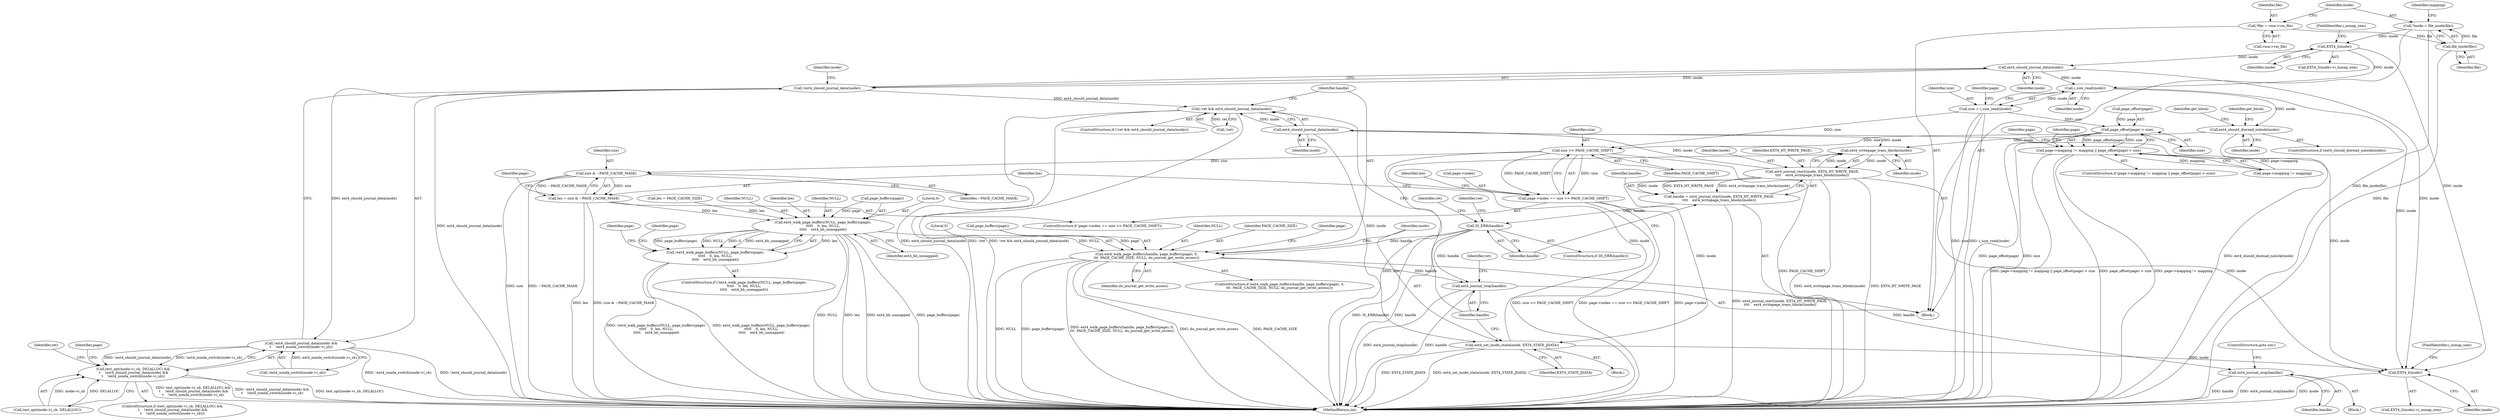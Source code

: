 digraph "0_linux_ea3d7209ca01da209cda6f0dea8be9cc4b7a933b_5@pointer" {
"1000164" [label="(Call,ext4_should_journal_data(inode))"];
"1000152" [label="(Call,EXT4_I(inode))"];
"1000125" [label="(Call,*inode = file_inode(file))"];
"1000127" [label="(Call,file_inode(file))"];
"1000119" [label="(Call,*file = vma->vm_file)"];
"1000163" [label="(Call,!ext4_should_journal_data(inode))"];
"1000162" [label="(Call,!ext4_should_journal_data(inode) &&\n\t    !ext4_nonda_switch(inode->i_sb))"];
"1000156" [label="(Call,test_opt(inode->i_sb, DELALLOC) &&\n \t    !ext4_should_journal_data(inode) &&\n\t    !ext4_nonda_switch(inode->i_sb))"];
"1000289" [label="(Call,!ret && ext4_should_journal_data(inode))"];
"1000196" [label="(Call,i_size_read(inode))"];
"1000194" [label="(Call,size = i_size_read(inode))"];
"1000205" [label="(Call,page_offset(page) > size)"];
"1000199" [label="(Call,page->mapping != mapping || page_offset(page) > size)"];
"1000221" [label="(Call,size >> PAGE_CACHE_SHIFT)"];
"1000217" [label="(Call,page->index == size >> PAGE_CACHE_SHIFT)"];
"1000226" [label="(Call,size & ~PAGE_CACHE_MASK)"];
"1000224" [label="(Call,len = size & ~PAGE_CACHE_MASK)"];
"1000239" [label="(Call,ext4_walk_page_buffers(NULL, page_buffers(page),\n\t\t\t\t\t    0, len, NULL,\n\t\t\t\t\t    ext4_bh_unmapped))"];
"1000238" [label="(Call,!ext4_walk_page_buffers(NULL, page_buffers(page),\n\t\t\t\t\t    0, len, NULL,\n\t\t\t\t\t    ext4_bh_unmapped))"];
"1000296" [label="(Call,ext4_walk_page_buffers(handle, page_buffers(page), 0,\n\t\t\t  PAGE_CACHE_SIZE, NULL, do_journal_get_write_access))"];
"1000310" [label="(Call,ext4_journal_stop(handle))"];
"1000316" [label="(Call,ext4_journal_stop(handle))"];
"1000257" [label="(Call,ext4_should_dioread_nolock(inode))"];
"1000272" [label="(Call,ext4_writepage_trans_blocks(inode))"];
"1000269" [label="(Call,ext4_journal_start(inode, EXT4_HT_WRITE_PAGE,\n\t\t\t\t    ext4_writepage_trans_blocks(inode)))"];
"1000267" [label="(Call,handle = ext4_journal_start(inode, EXT4_HT_WRITE_PAGE,\n\t\t\t\t    ext4_writepage_trans_blocks(inode)))"];
"1000275" [label="(Call,IS_ERR(handle))"];
"1000292" [label="(Call,ext4_should_journal_data(inode))"];
"1000313" [label="(Call,ext4_set_inode_state(inode, EXT4_STATE_JDATA))"];
"1000340" [label="(Call,EXT4_I(inode))"];
"1000241" [label="(Call,page_buffers(page))"];
"1000243" [label="(Literal,0)"];
"1000231" [label="(Identifier,len)"];
"1000269" [label="(Call,ext4_journal_start(inode, EXT4_HT_WRITE_PAGE,\n\t\t\t\t    ext4_writepage_trans_blocks(inode)))"];
"1000321" [label="(Identifier,ret)"];
"1000200" [label="(Call,page->mapping != mapping)"];
"1000222" [label="(Identifier,size)"];
"1000152" [label="(Call,EXT4_I(inode))"];
"1000314" [label="(Identifier,inode)"];
"1000256" [label="(ControlStructure,if (ext4_should_dioread_nolock(inode)))"];
"1000108" [label="(Block,)"];
"1000249" [label="(Identifier,page)"];
"1000225" [label="(Identifier,len)"];
"1000283" [label="(Identifier,ret)"];
"1000199" [label="(Call,page->mapping != mapping || page_offset(page) > size)"];
"1000246" [label="(Identifier,ext4_bh_unmapped)"];
"1000289" [label="(Call,!ret && ext4_should_journal_data(inode))"];
"1000157" [label="(Call,test_opt(inode->i_sb, DELALLOC))"];
"1000228" [label="(Identifier,~PAGE_CACHE_MASK)"];
"1000127" [label="(Call,file_inode(file))"];
"1000317" [label="(Identifier,handle)"];
"1000120" [label="(Identifier,file)"];
"1000257" [label="(Call,ext4_should_dioread_nolock(inode))"];
"1000271" [label="(Identifier,EXT4_HT_WRITE_PAGE)"];
"1000316" [label="(Call,ext4_journal_stop(handle))"];
"1000311" [label="(Identifier,handle)"];
"1000292" [label="(Call,ext4_should_journal_data(inode))"];
"1000219" [label="(Identifier,page)"];
"1000275" [label="(Call,IS_ERR(handle))"];
"1000230" [label="(Call,len = PAGE_CACHE_SIZE)"];
"1000310" [label="(Call,ext4_journal_stop(handle))"];
"1000195" [label="(Identifier,size)"];
"1000245" [label="(Identifier,NULL)"];
"1000227" [label="(Identifier,size)"];
"1000125" [label="(Call,*inode = file_inode(file))"];
"1000303" [label="(Identifier,do_journal_get_write_access)"];
"1000128" [label="(Identifier,file)"];
"1000205" [label="(Call,page_offset(page) > size)"];
"1000313" [label="(Call,ext4_set_inode_state(inode, EXT4_STATE_JDATA))"];
"1000226" [label="(Call,size & ~PAGE_CACHE_MASK)"];
"1000244" [label="(Identifier,len)"];
"1000131" [label="(Identifier,mapping)"];
"1000264" [label="(Identifier,get_block)"];
"1000162" [label="(Call,!ext4_should_journal_data(inode) &&\n\t    !ext4_nonda_switch(inode->i_sb))"];
"1000202" [label="(Identifier,page)"];
"1000304" [label="(Block,)"];
"1000302" [label="(Identifier,NULL)"];
"1000216" [label="(ControlStructure,if (page->index == size >> PAGE_CACHE_SHIFT))"];
"1000238" [label="(Call,!ext4_walk_page_buffers(NULL, page_buffers(page),\n\t\t\t\t\t    0, len, NULL,\n\t\t\t\t\t    ext4_bh_unmapped))"];
"1000175" [label="(Identifier,ret)"];
"1000268" [label="(Identifier,handle)"];
"1000301" [label="(Identifier,PAGE_CACHE_SIZE)"];
"1000260" [label="(Identifier,get_block)"];
"1000273" [label="(Identifier,inode)"];
"1000288" [label="(ControlStructure,if (!ret && ext4_should_journal_data(inode)))"];
"1000126" [label="(Identifier,inode)"];
"1000270" [label="(Identifier,inode)"];
"1000198" [label="(ControlStructure,if (page->mapping != mapping || page_offset(page) > size))"];
"1000208" [label="(Identifier,size)"];
"1000154" [label="(FieldIdentifier,i_mmap_sem)"];
"1000315" [label="(Identifier,EXT4_STATE_JDATA)"];
"1000193" [label="(Identifier,page)"];
"1000306" [label="(Identifier,page)"];
"1000267" [label="(Call,handle = ext4_journal_start(inode, EXT4_HT_WRITE_PAGE,\n\t\t\t\t    ext4_writepage_trans_blocks(inode)))"];
"1000339" [label="(Call,EXT4_I(inode)->i_mmap_sem)"];
"1000121" [label="(Call,vma->vm_file)"];
"1000153" [label="(Identifier,inode)"];
"1000217" [label="(Call,page->index == size >> PAGE_CACHE_SHIFT)"];
"1000295" [label="(ControlStructure,if (ext4_walk_page_buffers(handle, page_buffers(page), 0,\n\t\t\t  PAGE_CACHE_SIZE, NULL, do_journal_get_write_access)))"];
"1000155" [label="(ControlStructure,if (test_opt(inode->i_sb, DELALLOC) &&\n \t    !ext4_should_journal_data(inode) &&\n\t    !ext4_nonda_switch(inode->i_sb)))"];
"1000341" [label="(Identifier,inode)"];
"1000239" [label="(Call,ext4_walk_page_buffers(NULL, page_buffers(page),\n\t\t\t\t\t    0, len, NULL,\n\t\t\t\t\t    ext4_bh_unmapped))"];
"1000297" [label="(Identifier,handle)"];
"1000298" [label="(Call,page_buffers(page))"];
"1000272" [label="(Call,ext4_writepage_trans_blocks(inode))"];
"1000258" [label="(Identifier,inode)"];
"1000290" [label="(Call,!ret)"];
"1000349" [label="(MethodReturn,int)"];
"1000165" [label="(Identifier,inode)"];
"1000300" [label="(Literal,0)"];
"1000197" [label="(Identifier,inode)"];
"1000164" [label="(Call,ext4_should_journal_data(inode))"];
"1000276" [label="(Identifier,handle)"];
"1000223" [label="(Identifier,PAGE_CACHE_SHIFT)"];
"1000237" [label="(ControlStructure,if (!ext4_walk_page_buffers(NULL, page_buffers(page),\n\t\t\t\t\t    0, len, NULL,\n\t\t\t\t\t    ext4_bh_unmapped)))"];
"1000169" [label="(Identifier,inode)"];
"1000296" [label="(Call,ext4_walk_page_buffers(handle, page_buffers(page), 0,\n\t\t\t  PAGE_CACHE_SIZE, NULL, do_journal_get_write_access))"];
"1000235" [label="(Identifier,page)"];
"1000194" [label="(Call,size = i_size_read(inode))"];
"1000274" [label="(ControlStructure,if (IS_ERR(handle)))"];
"1000166" [label="(Call,!ext4_nonda_switch(inode->i_sb))"];
"1000218" [label="(Call,page->index)"];
"1000293" [label="(Identifier,inode)"];
"1000206" [label="(Call,page_offset(page))"];
"1000279" [label="(Identifier,ret)"];
"1000224" [label="(Call,len = size & ~PAGE_CACHE_MASK)"];
"1000221" [label="(Call,size >> PAGE_CACHE_SHIFT)"];
"1000294" [label="(Block,)"];
"1000151" [label="(Call,EXT4_I(inode)->i_mmap_sem)"];
"1000342" [label="(FieldIdentifier,i_mmap_sem)"];
"1000240" [label="(Identifier,NULL)"];
"1000312" [label="(ControlStructure,goto out;)"];
"1000340" [label="(Call,EXT4_I(inode))"];
"1000156" [label="(Call,test_opt(inode->i_sb, DELALLOC) &&\n \t    !ext4_should_journal_data(inode) &&\n\t    !ext4_nonda_switch(inode->i_sb))"];
"1000196" [label="(Call,i_size_read(inode))"];
"1000255" [label="(Identifier,page)"];
"1000119" [label="(Call,*file = vma->vm_file)"];
"1000211" [label="(Identifier,page)"];
"1000163" [label="(Call,!ext4_should_journal_data(inode))"];
"1000164" -> "1000163"  [label="AST: "];
"1000164" -> "1000165"  [label="CFG: "];
"1000165" -> "1000164"  [label="AST: "];
"1000163" -> "1000164"  [label="CFG: "];
"1000164" -> "1000163"  [label="DDG: inode"];
"1000152" -> "1000164"  [label="DDG: inode"];
"1000164" -> "1000196"  [label="DDG: inode"];
"1000164" -> "1000340"  [label="DDG: inode"];
"1000152" -> "1000151"  [label="AST: "];
"1000152" -> "1000153"  [label="CFG: "];
"1000153" -> "1000152"  [label="AST: "];
"1000154" -> "1000152"  [label="CFG: "];
"1000125" -> "1000152"  [label="DDG: inode"];
"1000152" -> "1000196"  [label="DDG: inode"];
"1000152" -> "1000340"  [label="DDG: inode"];
"1000125" -> "1000108"  [label="AST: "];
"1000125" -> "1000127"  [label="CFG: "];
"1000126" -> "1000125"  [label="AST: "];
"1000127" -> "1000125"  [label="AST: "];
"1000131" -> "1000125"  [label="CFG: "];
"1000125" -> "1000349"  [label="DDG: file_inode(file)"];
"1000127" -> "1000125"  [label="DDG: file"];
"1000127" -> "1000128"  [label="CFG: "];
"1000128" -> "1000127"  [label="AST: "];
"1000127" -> "1000349"  [label="DDG: file"];
"1000119" -> "1000127"  [label="DDG: file"];
"1000119" -> "1000108"  [label="AST: "];
"1000119" -> "1000121"  [label="CFG: "];
"1000120" -> "1000119"  [label="AST: "];
"1000121" -> "1000119"  [label="AST: "];
"1000126" -> "1000119"  [label="CFG: "];
"1000163" -> "1000162"  [label="AST: "];
"1000169" -> "1000163"  [label="CFG: "];
"1000162" -> "1000163"  [label="CFG: "];
"1000163" -> "1000349"  [label="DDG: ext4_should_journal_data(inode)"];
"1000163" -> "1000162"  [label="DDG: ext4_should_journal_data(inode)"];
"1000163" -> "1000289"  [label="DDG: ext4_should_journal_data(inode)"];
"1000162" -> "1000156"  [label="AST: "];
"1000162" -> "1000166"  [label="CFG: "];
"1000166" -> "1000162"  [label="AST: "];
"1000156" -> "1000162"  [label="CFG: "];
"1000162" -> "1000349"  [label="DDG: !ext4_nonda_switch(inode->i_sb)"];
"1000162" -> "1000349"  [label="DDG: !ext4_should_journal_data(inode)"];
"1000162" -> "1000156"  [label="DDG: !ext4_should_journal_data(inode)"];
"1000162" -> "1000156"  [label="DDG: !ext4_nonda_switch(inode->i_sb)"];
"1000166" -> "1000162"  [label="DDG: ext4_nonda_switch(inode->i_sb)"];
"1000156" -> "1000155"  [label="AST: "];
"1000156" -> "1000157"  [label="CFG: "];
"1000157" -> "1000156"  [label="AST: "];
"1000175" -> "1000156"  [label="CFG: "];
"1000193" -> "1000156"  [label="CFG: "];
"1000156" -> "1000349"  [label="DDG: test_opt(inode->i_sb, DELALLOC)"];
"1000156" -> "1000349"  [label="DDG: test_opt(inode->i_sb, DELALLOC) &&\n \t    !ext4_should_journal_data(inode) &&\n\t    !ext4_nonda_switch(inode->i_sb)"];
"1000156" -> "1000349"  [label="DDG: !ext4_should_journal_data(inode) &&\n\t    !ext4_nonda_switch(inode->i_sb)"];
"1000157" -> "1000156"  [label="DDG: inode->i_sb"];
"1000157" -> "1000156"  [label="DDG: DELALLOC"];
"1000289" -> "1000288"  [label="AST: "];
"1000289" -> "1000290"  [label="CFG: "];
"1000289" -> "1000292"  [label="CFG: "];
"1000290" -> "1000289"  [label="AST: "];
"1000292" -> "1000289"  [label="AST: "];
"1000297" -> "1000289"  [label="CFG: "];
"1000317" -> "1000289"  [label="CFG: "];
"1000289" -> "1000349"  [label="DDG: ext4_should_journal_data(inode)"];
"1000289" -> "1000349"  [label="DDG: !ret"];
"1000289" -> "1000349"  [label="DDG: !ret && ext4_should_journal_data(inode)"];
"1000290" -> "1000289"  [label="DDG: ret"];
"1000292" -> "1000289"  [label="DDG: inode"];
"1000196" -> "1000194"  [label="AST: "];
"1000196" -> "1000197"  [label="CFG: "];
"1000197" -> "1000196"  [label="AST: "];
"1000194" -> "1000196"  [label="CFG: "];
"1000196" -> "1000194"  [label="DDG: inode"];
"1000196" -> "1000257"  [label="DDG: inode"];
"1000196" -> "1000340"  [label="DDG: inode"];
"1000194" -> "1000108"  [label="AST: "];
"1000195" -> "1000194"  [label="AST: "];
"1000202" -> "1000194"  [label="CFG: "];
"1000194" -> "1000349"  [label="DDG: size"];
"1000194" -> "1000349"  [label="DDG: i_size_read(inode)"];
"1000194" -> "1000205"  [label="DDG: size"];
"1000194" -> "1000221"  [label="DDG: size"];
"1000205" -> "1000199"  [label="AST: "];
"1000205" -> "1000208"  [label="CFG: "];
"1000206" -> "1000205"  [label="AST: "];
"1000208" -> "1000205"  [label="AST: "];
"1000199" -> "1000205"  [label="CFG: "];
"1000205" -> "1000349"  [label="DDG: page_offset(page)"];
"1000205" -> "1000349"  [label="DDG: size"];
"1000205" -> "1000199"  [label="DDG: page_offset(page)"];
"1000205" -> "1000199"  [label="DDG: size"];
"1000206" -> "1000205"  [label="DDG: page"];
"1000205" -> "1000221"  [label="DDG: size"];
"1000199" -> "1000198"  [label="AST: "];
"1000199" -> "1000200"  [label="CFG: "];
"1000200" -> "1000199"  [label="AST: "];
"1000211" -> "1000199"  [label="CFG: "];
"1000219" -> "1000199"  [label="CFG: "];
"1000199" -> "1000349"  [label="DDG: page->mapping != mapping"];
"1000199" -> "1000349"  [label="DDG: page->mapping != mapping || page_offset(page) > size"];
"1000199" -> "1000349"  [label="DDG: page_offset(page) > size"];
"1000200" -> "1000199"  [label="DDG: page->mapping"];
"1000200" -> "1000199"  [label="DDG: mapping"];
"1000221" -> "1000217"  [label="AST: "];
"1000221" -> "1000223"  [label="CFG: "];
"1000222" -> "1000221"  [label="AST: "];
"1000223" -> "1000221"  [label="AST: "];
"1000217" -> "1000221"  [label="CFG: "];
"1000221" -> "1000349"  [label="DDG: PAGE_CACHE_SHIFT"];
"1000221" -> "1000349"  [label="DDG: size"];
"1000221" -> "1000217"  [label="DDG: size"];
"1000221" -> "1000217"  [label="DDG: PAGE_CACHE_SHIFT"];
"1000221" -> "1000226"  [label="DDG: size"];
"1000217" -> "1000216"  [label="AST: "];
"1000218" -> "1000217"  [label="AST: "];
"1000225" -> "1000217"  [label="CFG: "];
"1000231" -> "1000217"  [label="CFG: "];
"1000217" -> "1000349"  [label="DDG: size >> PAGE_CACHE_SHIFT"];
"1000217" -> "1000349"  [label="DDG: page->index == size >> PAGE_CACHE_SHIFT"];
"1000217" -> "1000349"  [label="DDG: page->index"];
"1000226" -> "1000224"  [label="AST: "];
"1000226" -> "1000228"  [label="CFG: "];
"1000227" -> "1000226"  [label="AST: "];
"1000228" -> "1000226"  [label="AST: "];
"1000224" -> "1000226"  [label="CFG: "];
"1000226" -> "1000349"  [label="DDG: size"];
"1000226" -> "1000349"  [label="DDG: ~PAGE_CACHE_MASK"];
"1000226" -> "1000224"  [label="DDG: size"];
"1000226" -> "1000224"  [label="DDG: ~PAGE_CACHE_MASK"];
"1000224" -> "1000216"  [label="AST: "];
"1000225" -> "1000224"  [label="AST: "];
"1000235" -> "1000224"  [label="CFG: "];
"1000224" -> "1000349"  [label="DDG: len"];
"1000224" -> "1000349"  [label="DDG: size & ~PAGE_CACHE_MASK"];
"1000224" -> "1000239"  [label="DDG: len"];
"1000239" -> "1000238"  [label="AST: "];
"1000239" -> "1000246"  [label="CFG: "];
"1000240" -> "1000239"  [label="AST: "];
"1000241" -> "1000239"  [label="AST: "];
"1000243" -> "1000239"  [label="AST: "];
"1000244" -> "1000239"  [label="AST: "];
"1000245" -> "1000239"  [label="AST: "];
"1000246" -> "1000239"  [label="AST: "];
"1000238" -> "1000239"  [label="CFG: "];
"1000239" -> "1000349"  [label="DDG: NULL"];
"1000239" -> "1000349"  [label="DDG: len"];
"1000239" -> "1000349"  [label="DDG: ext4_bh_unmapped"];
"1000239" -> "1000349"  [label="DDG: page_buffers(page)"];
"1000239" -> "1000238"  [label="DDG: len"];
"1000239" -> "1000238"  [label="DDG: page_buffers(page)"];
"1000239" -> "1000238"  [label="DDG: NULL"];
"1000239" -> "1000238"  [label="DDG: 0"];
"1000239" -> "1000238"  [label="DDG: ext4_bh_unmapped"];
"1000241" -> "1000239"  [label="DDG: page"];
"1000230" -> "1000239"  [label="DDG: len"];
"1000239" -> "1000296"  [label="DDG: NULL"];
"1000238" -> "1000237"  [label="AST: "];
"1000249" -> "1000238"  [label="CFG: "];
"1000255" -> "1000238"  [label="CFG: "];
"1000238" -> "1000349"  [label="DDG: ext4_walk_page_buffers(NULL, page_buffers(page),\n\t\t\t\t\t    0, len, NULL,\n\t\t\t\t\t    ext4_bh_unmapped)"];
"1000238" -> "1000349"  [label="DDG: !ext4_walk_page_buffers(NULL, page_buffers(page),\n\t\t\t\t\t    0, len, NULL,\n\t\t\t\t\t    ext4_bh_unmapped)"];
"1000296" -> "1000295"  [label="AST: "];
"1000296" -> "1000303"  [label="CFG: "];
"1000297" -> "1000296"  [label="AST: "];
"1000298" -> "1000296"  [label="AST: "];
"1000300" -> "1000296"  [label="AST: "];
"1000301" -> "1000296"  [label="AST: "];
"1000302" -> "1000296"  [label="AST: "];
"1000303" -> "1000296"  [label="AST: "];
"1000306" -> "1000296"  [label="CFG: "];
"1000314" -> "1000296"  [label="CFG: "];
"1000296" -> "1000349"  [label="DDG: page_buffers(page)"];
"1000296" -> "1000349"  [label="DDG: ext4_walk_page_buffers(handle, page_buffers(page), 0,\n\t\t\t  PAGE_CACHE_SIZE, NULL, do_journal_get_write_access)"];
"1000296" -> "1000349"  [label="DDG: do_journal_get_write_access"];
"1000296" -> "1000349"  [label="DDG: PAGE_CACHE_SIZE"];
"1000296" -> "1000349"  [label="DDG: NULL"];
"1000275" -> "1000296"  [label="DDG: handle"];
"1000298" -> "1000296"  [label="DDG: page"];
"1000296" -> "1000310"  [label="DDG: handle"];
"1000296" -> "1000316"  [label="DDG: handle"];
"1000310" -> "1000304"  [label="AST: "];
"1000310" -> "1000311"  [label="CFG: "];
"1000311" -> "1000310"  [label="AST: "];
"1000312" -> "1000310"  [label="CFG: "];
"1000310" -> "1000349"  [label="DDG: ext4_journal_stop(handle)"];
"1000310" -> "1000349"  [label="DDG: handle"];
"1000316" -> "1000108"  [label="AST: "];
"1000316" -> "1000317"  [label="CFG: "];
"1000317" -> "1000316"  [label="AST: "];
"1000321" -> "1000316"  [label="CFG: "];
"1000316" -> "1000349"  [label="DDG: ext4_journal_stop(handle)"];
"1000316" -> "1000349"  [label="DDG: handle"];
"1000275" -> "1000316"  [label="DDG: handle"];
"1000257" -> "1000256"  [label="AST: "];
"1000257" -> "1000258"  [label="CFG: "];
"1000258" -> "1000257"  [label="AST: "];
"1000260" -> "1000257"  [label="CFG: "];
"1000264" -> "1000257"  [label="CFG: "];
"1000257" -> "1000349"  [label="DDG: ext4_should_dioread_nolock(inode)"];
"1000257" -> "1000272"  [label="DDG: inode"];
"1000272" -> "1000269"  [label="AST: "];
"1000272" -> "1000273"  [label="CFG: "];
"1000273" -> "1000272"  [label="AST: "];
"1000269" -> "1000272"  [label="CFG: "];
"1000272" -> "1000269"  [label="DDG: inode"];
"1000292" -> "1000272"  [label="DDG: inode"];
"1000269" -> "1000272"  [label="DDG: inode"];
"1000313" -> "1000272"  [label="DDG: inode"];
"1000269" -> "1000267"  [label="AST: "];
"1000270" -> "1000269"  [label="AST: "];
"1000271" -> "1000269"  [label="AST: "];
"1000267" -> "1000269"  [label="CFG: "];
"1000269" -> "1000349"  [label="DDG: ext4_writepage_trans_blocks(inode)"];
"1000269" -> "1000349"  [label="DDG: EXT4_HT_WRITE_PAGE"];
"1000269" -> "1000267"  [label="DDG: inode"];
"1000269" -> "1000267"  [label="DDG: EXT4_HT_WRITE_PAGE"];
"1000269" -> "1000267"  [label="DDG: ext4_writepage_trans_blocks(inode)"];
"1000269" -> "1000292"  [label="DDG: inode"];
"1000269" -> "1000313"  [label="DDG: inode"];
"1000269" -> "1000340"  [label="DDG: inode"];
"1000267" -> "1000108"  [label="AST: "];
"1000268" -> "1000267"  [label="AST: "];
"1000276" -> "1000267"  [label="CFG: "];
"1000267" -> "1000349"  [label="DDG: ext4_journal_start(inode, EXT4_HT_WRITE_PAGE,\n\t\t\t\t    ext4_writepage_trans_blocks(inode))"];
"1000267" -> "1000275"  [label="DDG: handle"];
"1000275" -> "1000274"  [label="AST: "];
"1000275" -> "1000276"  [label="CFG: "];
"1000276" -> "1000275"  [label="AST: "];
"1000279" -> "1000275"  [label="CFG: "];
"1000283" -> "1000275"  [label="CFG: "];
"1000275" -> "1000349"  [label="DDG: IS_ERR(handle)"];
"1000275" -> "1000349"  [label="DDG: handle"];
"1000292" -> "1000293"  [label="CFG: "];
"1000293" -> "1000292"  [label="AST: "];
"1000292" -> "1000313"  [label="DDG: inode"];
"1000292" -> "1000340"  [label="DDG: inode"];
"1000313" -> "1000294"  [label="AST: "];
"1000313" -> "1000315"  [label="CFG: "];
"1000314" -> "1000313"  [label="AST: "];
"1000315" -> "1000313"  [label="AST: "];
"1000317" -> "1000313"  [label="CFG: "];
"1000313" -> "1000349"  [label="DDG: EXT4_STATE_JDATA"];
"1000313" -> "1000349"  [label="DDG: ext4_set_inode_state(inode, EXT4_STATE_JDATA)"];
"1000313" -> "1000340"  [label="DDG: inode"];
"1000340" -> "1000339"  [label="AST: "];
"1000340" -> "1000341"  [label="CFG: "];
"1000341" -> "1000340"  [label="AST: "];
"1000342" -> "1000340"  [label="CFG: "];
"1000340" -> "1000349"  [label="DDG: inode"];
}
